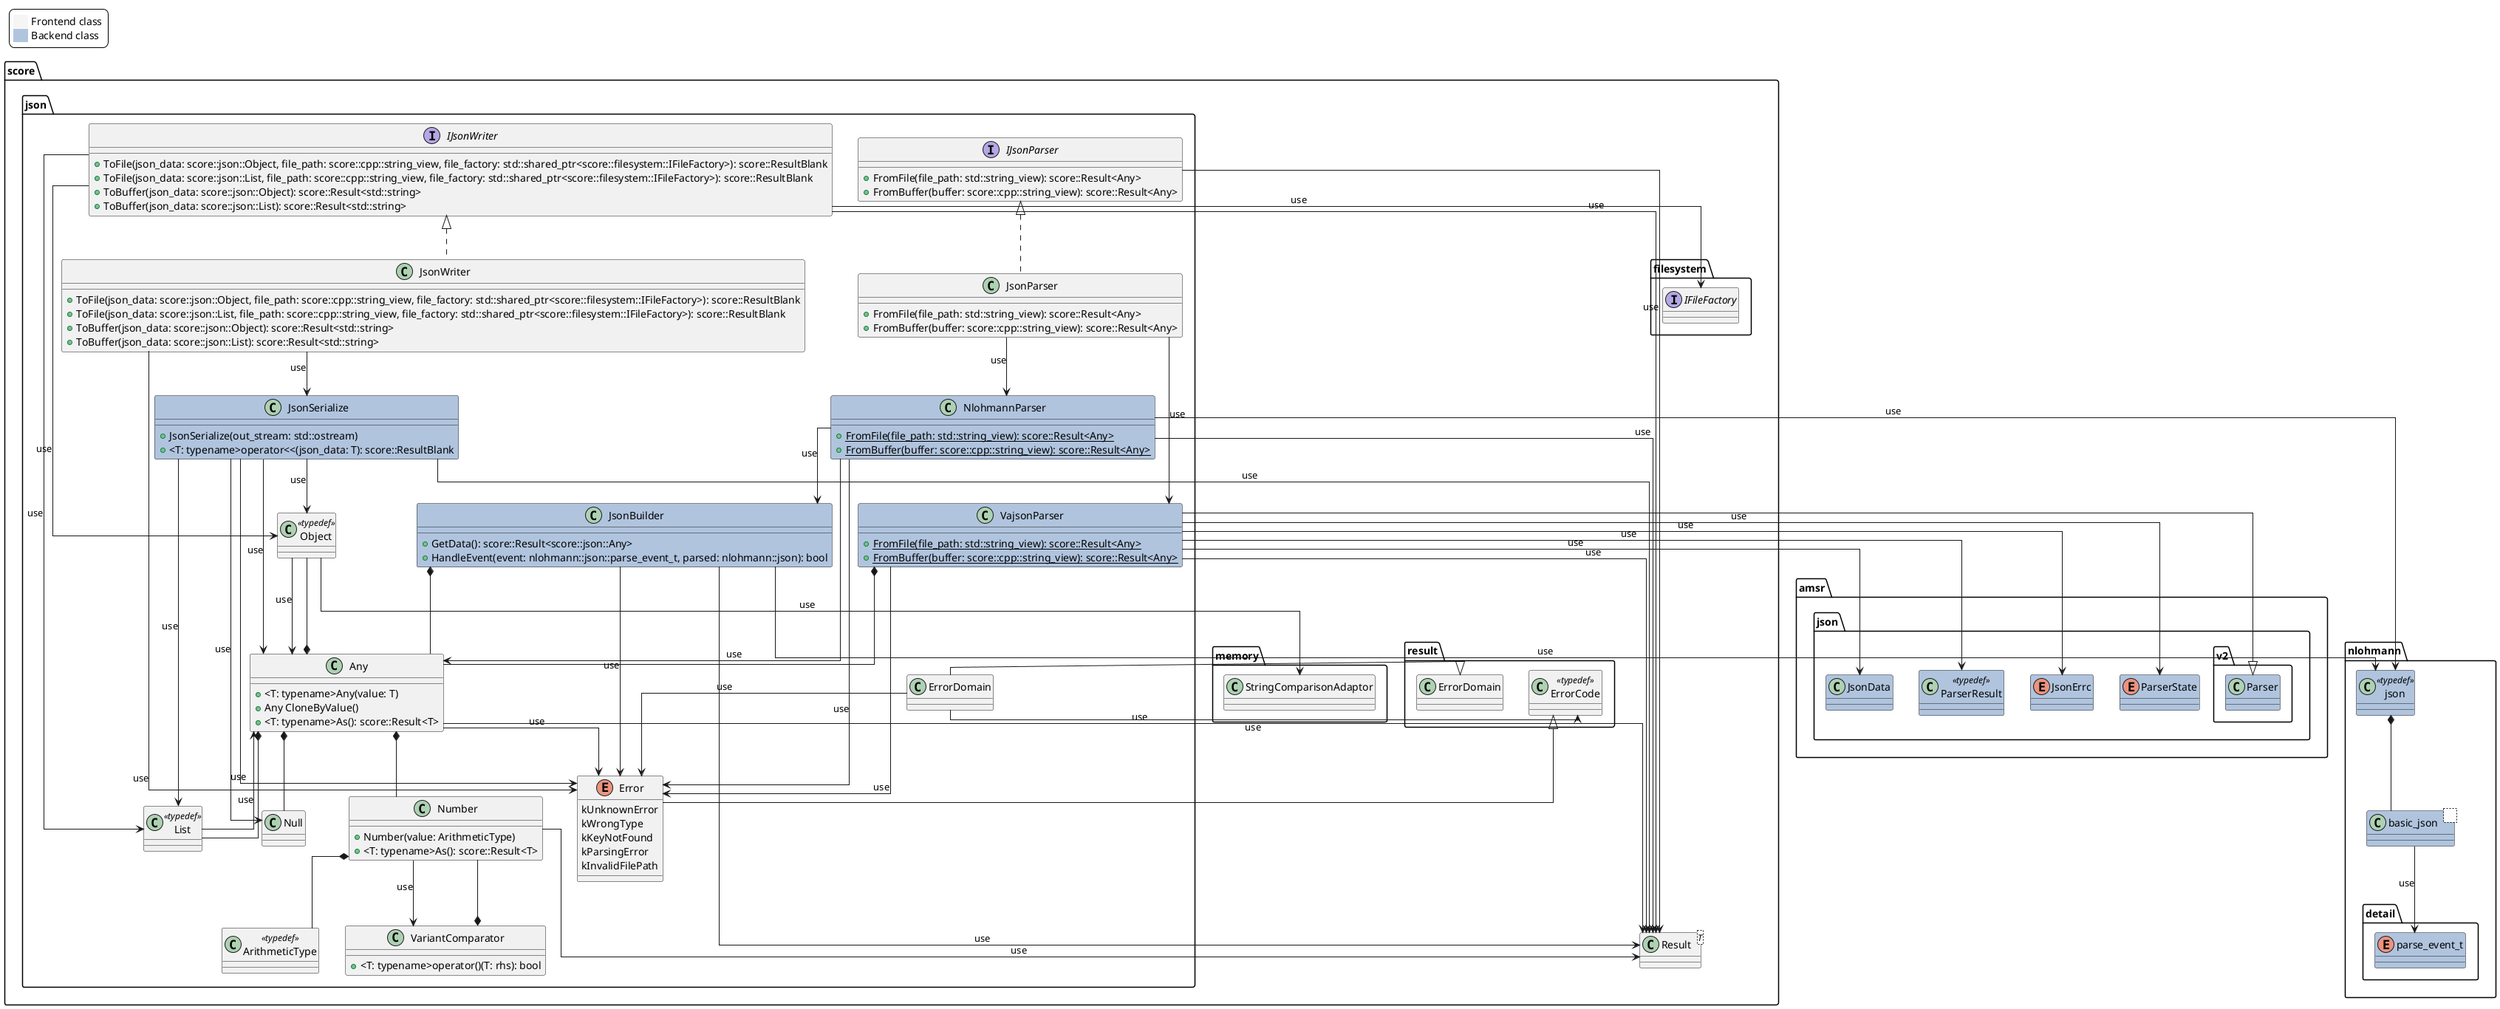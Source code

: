 ' *******************************************************************************
' Copyright (c) 2025 Contributors to the Eclipse Foundation
'
' See the NOTICE file(s) distributed with this work for additional
' information regarding copyright ownership.
'
' This program and the accompanying materials are made available under the
' terms of the Apache License Version 2.0 which is available at
' https://www.apache.org/licenses/LICENSE-2.0
'
' SPDX-License-Identifier: Apache-2.0
' *******************************************************************************

@startuml

skinparam linetype ortho

skinparam legend {
  backgroundColor #White
  entrySeparator #White
}


legend top left
<#White,#White>|<#WhiteSmoke>| Frontend class |
|<#LightSteelBlue>      | Backend class |
end legend


set separator ::


class score::Result<T>


interface score::filesystem::IFileFactory


class score::result::ErrorCode <<typedef>>

score::result::ErrorCode <|-- score::json::Error


class score::result::ErrorDomain

score::result::ErrorDomain <|-- score::json::ErrorDomain


class score::memory::StringComparisonAdaptor


interface score::json::IJsonWriter {
  +ToFile(json_data: score::json::Object, file_path: score::cpp::string_view, file_factory: std::shared_ptr<score::filesystem::IFileFactory>): score::ResultBlank
  +ToFile(json_data: score::json::List, file_path: score::cpp::string_view, file_factory: std::shared_ptr<score::filesystem::IFileFactory>): score::ResultBlank
  +ToBuffer(json_data: score::json::Object): score::Result<std::string>
  +ToBuffer(json_data: score::json::List): score::Result<std::string>
}

score::json::IJsonWriter <|.. score::json::JsonWriter
score::json::IJsonWriter --> score::filesystem::IFileFactory : use
score::json::IJsonWriter --> score::json::Object : use
score::json::IJsonWriter --> score::json::List : use
score::json::IJsonWriter --> score::Result : use


class score::json::JsonWriter {
  +ToFile(json_data: score::json::Object, file_path: score::cpp::string_view, file_factory: std::shared_ptr<score::filesystem::IFileFactory>): score::ResultBlank
  +ToFile(json_data: score::json::List, file_path: score::cpp::string_view, file_factory: std::shared_ptr<score::filesystem::IFileFactory>): score::ResultBlank
  +ToBuffer(json_data: score::json::Object): score::Result<std::string>
  +ToBuffer(json_data: score::json::List): score::Result<std::string>
}

score::json::JsonWriter --> score::json::Error : use
score::json::JsonWriter --> score::json::JsonSerialize : use


interface score::json::IJsonParser {
  +FromFile(file_path: std::string_view): score::Result<Any>
  +FromBuffer(buffer: score::cpp::string_view): score::Result<Any>
}

score::json::IJsonParser <|.. score::json::JsonParser
score::json::IJsonParser --> score::Result : use


class score::json::JsonParser {
  +FromFile(file_path: std::string_view): score::Result<Any>
  +FromBuffer(buffer: score::cpp::string_view): score::Result<Any>
}

score::json::JsonParser --> score::json::VajsonParser : use
score::json::JsonParser --> score::json::NlohmannParser : use


class score::json::JsonSerialize #LightSteelBlue {
  +JsonSerialize(out_stream: std::ostream)
  +<T: typename>operator<<(json_data: T): score::ResultBlank
}

score::json::JsonSerialize --> score::json::Any : use
score::json::JsonSerialize --> score::json::Object : use
score::json::JsonSerialize --> score::json::List : use
score::json::JsonSerialize --> score::json::Null : use
score::json::JsonSerialize --> score::json::Error : use
score::json::JsonSerialize --> score::Result : use


enum amsr::json::ParserState #LightSteelBlue


enum amsr::json::JsonErrc #LightSteelBlue


class amsr::json::ParserResult <<typedef>> #LightSteelBlue


class amsr::json::v2::Parser #LightSteelBlue


class amsr::json::JsonData #LightSteelBlue

amsr::json::v2::Parser <|-- score::json::VajsonParser


class score::json::VajsonParser #LightSteelBlue {
  {static}+FromFile(file_path: std::string_view): score::Result<Any>
  {static}+FromBuffer(buffer: score::cpp::string_view): score::Result<Any>
}

score::json::VajsonParser *-- score::json::Any
score::json::VajsonParser --> score::json::Error : use
score::json::VajsonParser --> score::Result : use
score::json::VajsonParser --> amsr::json::ParserResult : use
score::json::VajsonParser --> amsr::json::ParserState : use
score::json::VajsonParser --> amsr::json::JsonErrc : use
score::json::VajsonParser --> amsr::json::JsonData : use


class score::json::NlohmannParser #LightSteelBlue {
  {static}+FromFile(file_path: std::string_view): score::Result<Any>
  {static}+FromBuffer(buffer: score::cpp::string_view): score::Result<Any>
}

score::json::NlohmannParser --> score::json::JsonBuilder : use
score::json::NlohmannParser --> score::json::Any : use
score::json::NlohmannParser --> nlohmann::json : use
score::json::NlohmannParser --> score::json::Error : use
score::json::NlohmannParser --> score::Result : use


class score::json::JsonBuilder #LightSteelBlue {
  +GetData(): score::Result<score::json::Any>
  +HandleEvent(event: nlohmann::json::parse_event_t, parsed: nlohmann::json): bool
}

score::json::JsonBuilder *-- score::json::Any
score::json::JsonBuilder --> nlohmann::json : use
score::json::JsonBuilder --> score::Result : use
score::json::JsonBuilder --> score::json::Error : use


class nlohmann::json <<typedef>> #LightSteelBlue

nlohmann::json *-- nlohmann::basic_json


class nlohmann::basic_json<     > #LightSteelBlue

nlohmann::basic_json --> nlohmann::detail::parse_event_t : use


enum nlohmann::detail::parse_event_t #LightSteelBlue


class score::json::Any {
  +<T: typename>Any(value: T)
  +Any CloneByValue()
  +<T: typename>As(): score::Result<T>
}

score::json::Any *--  score::json::Number
score::json::Any *--  score::json::Null
score::json::Any *--  score::json::Object
score::json::Any *--  score::json::List
score::json::Any --> score::Result : use
score::json::Any --> score::json::Error : use


class score::json::List <<typedef>>
score::json::List --> score::json::Any : use


class score::json::Object <<typedef>>
score::json::Object --> score::memory::StringComparisonAdaptor : use
score::json::Object --> score::json::Any : use


class score::json::Null


class score::json::ArithmeticType <<typedef>>


class score::json::Number {
  +Number(value: ArithmeticType)
  +<T: typename>As(): score::Result<T>
}

score::json::Number *-- score::json::ArithmeticType
score::json::Number --> score::json::VariantComparator : use
score::json::Number --> score::Result : use


class score::json::VariantComparator {
  +<T: typename>operator()(T: rhs): bool
}

score::json::VariantComparator *-- score::json::Number


enum score::json::Error {
  kUnknownError
  kWrongType
  kKeyNotFound
  kParsingError
  kInvalidFilePath
}


class score::json::ErrorDomain
score::json::ErrorDomain --> score::result::ErrorCode : use
score::json::ErrorDomain --> score::json::Error : use


@enduml
